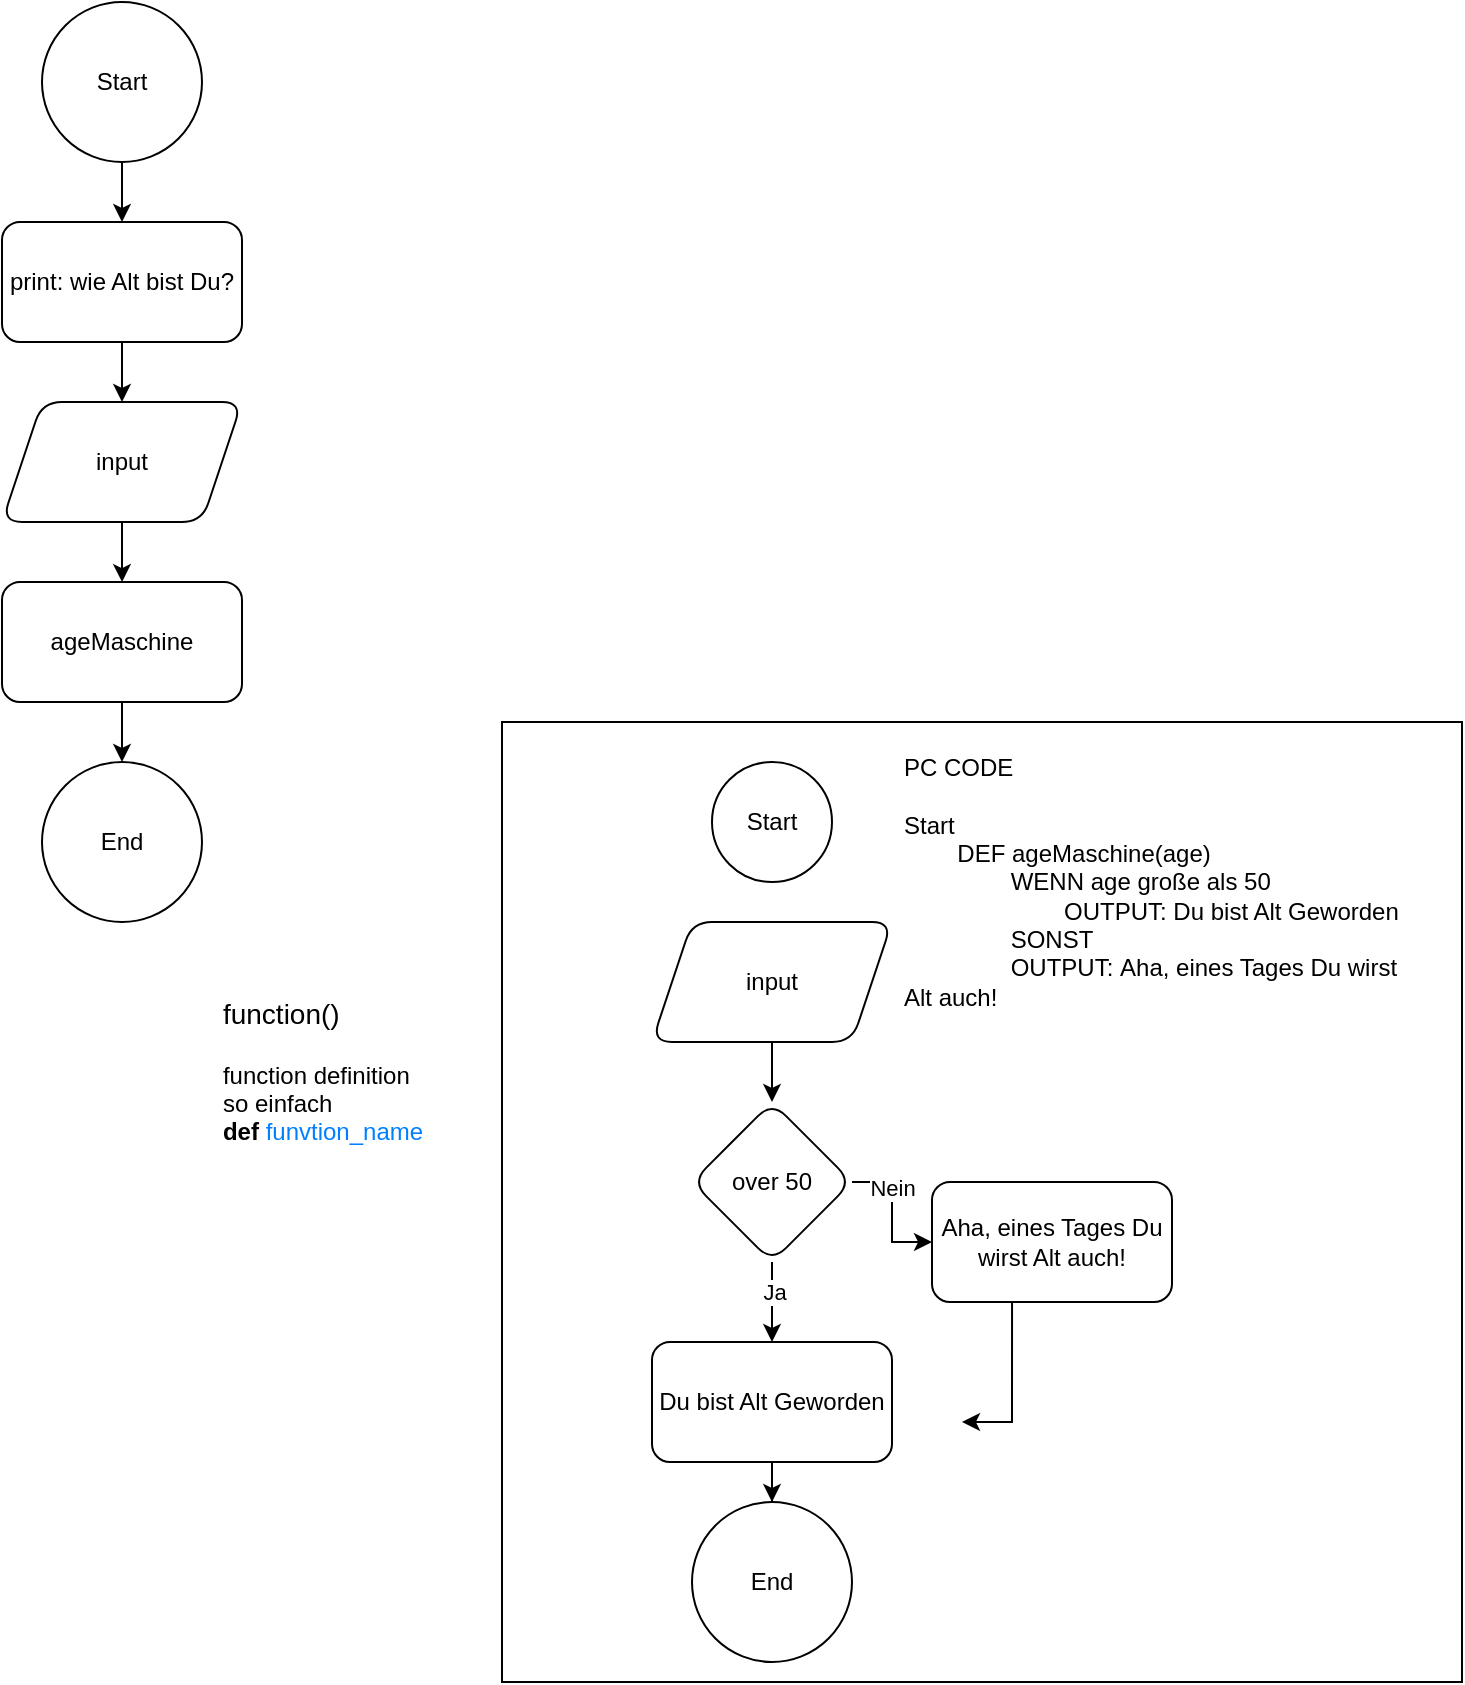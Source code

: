<mxfile version="28.1.2">
  <diagram name="Seite-1" id="acZaWoT5sOqih1AunUp0">
    <mxGraphModel dx="1188" dy="701" grid="1" gridSize="10" guides="1" tooltips="1" connect="1" arrows="1" fold="1" page="1" pageScale="1" pageWidth="827" pageHeight="1169" math="0" shadow="0">
      <root>
        <mxCell id="0" />
        <mxCell id="1" parent="0" />
        <mxCell id="aT7LFhn5gQMt9fggR3Dg-3" value="" style="edgeStyle=orthogonalEdgeStyle;rounded=0;orthogonalLoop=1;jettySize=auto;html=1;" edge="1" parent="1" source="aT7LFhn5gQMt9fggR3Dg-1" target="aT7LFhn5gQMt9fggR3Dg-2">
          <mxGeometry relative="1" as="geometry" />
        </mxCell>
        <mxCell id="aT7LFhn5gQMt9fggR3Dg-1" value="Start" style="ellipse;whiteSpace=wrap;html=1;aspect=fixed;" vertex="1" parent="1">
          <mxGeometry x="100" y="30" width="80" height="80" as="geometry" />
        </mxCell>
        <mxCell id="aT7LFhn5gQMt9fggR3Dg-5" value="" style="edgeStyle=orthogonalEdgeStyle;rounded=0;orthogonalLoop=1;jettySize=auto;html=1;" edge="1" parent="1" source="aT7LFhn5gQMt9fggR3Dg-2" target="aT7LFhn5gQMt9fggR3Dg-4">
          <mxGeometry relative="1" as="geometry" />
        </mxCell>
        <mxCell id="aT7LFhn5gQMt9fggR3Dg-2" value="print: wie Alt bist Du?" style="rounded=1;whiteSpace=wrap;html=1;" vertex="1" parent="1">
          <mxGeometry x="80" y="140" width="120" height="60" as="geometry" />
        </mxCell>
        <mxCell id="aT7LFhn5gQMt9fggR3Dg-7" value="" style="edgeStyle=orthogonalEdgeStyle;rounded=0;orthogonalLoop=1;jettySize=auto;html=1;" edge="1" parent="1" source="aT7LFhn5gQMt9fggR3Dg-4">
          <mxGeometry relative="1" as="geometry">
            <mxPoint x="140.034" y="320.034" as="targetPoint" />
          </mxGeometry>
        </mxCell>
        <mxCell id="aT7LFhn5gQMt9fggR3Dg-4" value="input" style="shape=parallelogram;perimeter=parallelogramPerimeter;whiteSpace=wrap;html=1;fixedSize=1;rounded=1;" vertex="1" parent="1">
          <mxGeometry x="80" y="230" width="120" height="60" as="geometry" />
        </mxCell>
        <mxCell id="aT7LFhn5gQMt9fggR3Dg-15" value="" style="edgeStyle=orthogonalEdgeStyle;rounded=0;orthogonalLoop=1;jettySize=auto;html=1;" edge="1" parent="1" source="aT7LFhn5gQMt9fggR3Dg-11" target="aT7LFhn5gQMt9fggR3Dg-14">
          <mxGeometry relative="1" as="geometry" />
        </mxCell>
        <mxCell id="aT7LFhn5gQMt9fggR3Dg-11" value="ageMaschine" style="rounded=1;whiteSpace=wrap;html=1;" vertex="1" parent="1">
          <mxGeometry x="80" y="320" width="120" height="60" as="geometry" />
        </mxCell>
        <mxCell id="aT7LFhn5gQMt9fggR3Dg-14" value="End" style="ellipse;whiteSpace=wrap;html=1;rounded=1;" vertex="1" parent="1">
          <mxGeometry x="100" y="410" width="80" height="80" as="geometry" />
        </mxCell>
        <mxCell id="aT7LFhn5gQMt9fggR3Dg-18" value="&lt;div style=&quot;text-align: left;&quot;&gt;&lt;span style=&quot;font-size: 14px; background-color: transparent; color: light-dark(rgb(0, 0, 0), rgb(255, 255, 255));&quot;&gt;function()&lt;/span&gt;&lt;/div&gt;&lt;div&gt;&lt;br&gt;&lt;/div&gt;&lt;div style=&quot;text-align: left;&quot;&gt;function definition&lt;/div&gt;&lt;div style=&quot;text-align: left;&quot;&gt;so einfach&lt;/div&gt;&lt;div style=&quot;text-align: left;&quot;&gt;&lt;b&gt;def&lt;/b&gt; &lt;font style=&quot;color: rgb(0, 127, 255);&quot;&gt;funvtion_name&lt;/font&gt;&lt;/div&gt;" style="text;html=1;align=center;verticalAlign=middle;resizable=0;points=[];autosize=1;strokeColor=none;fillColor=none;" vertex="1" parent="1">
          <mxGeometry x="180" y="520" width="120" height="90" as="geometry" />
        </mxCell>
        <mxCell id="aT7LFhn5gQMt9fggR3Dg-20" value="" style="whiteSpace=wrap;html=1;aspect=fixed;" vertex="1" parent="1">
          <mxGeometry x="330" y="390" width="480" height="480" as="geometry" />
        </mxCell>
        <mxCell id="aT7LFhn5gQMt9fggR3Dg-21" value="" style="edgeStyle=orthogonalEdgeStyle;rounded=0;orthogonalLoop=1;jettySize=auto;html=1;" edge="1" parent="1" source="aT7LFhn5gQMt9fggR3Dg-22" target="aT7LFhn5gQMt9fggR3Dg-27">
          <mxGeometry relative="1" as="geometry" />
        </mxCell>
        <mxCell id="aT7LFhn5gQMt9fggR3Dg-22" value="input" style="shape=parallelogram;perimeter=parallelogramPerimeter;whiteSpace=wrap;html=1;fixedSize=1;rounded=1;" vertex="1" parent="1">
          <mxGeometry x="405" y="490" width="120" height="60" as="geometry" />
        </mxCell>
        <mxCell id="aT7LFhn5gQMt9fggR3Dg-23" value="" style="edgeStyle=orthogonalEdgeStyle;rounded=0;orthogonalLoop=1;jettySize=auto;html=1;" edge="1" parent="1" source="aT7LFhn5gQMt9fggR3Dg-27" target="aT7LFhn5gQMt9fggR3Dg-28">
          <mxGeometry relative="1" as="geometry" />
        </mxCell>
        <mxCell id="aT7LFhn5gQMt9fggR3Dg-24" value="Nein" style="edgeLabel;html=1;align=center;verticalAlign=middle;resizable=0;points=[];" vertex="1" connectable="0" parent="aT7LFhn5gQMt9fggR3Dg-23">
          <mxGeometry x="-0.36" relative="1" as="geometry">
            <mxPoint as="offset" />
          </mxGeometry>
        </mxCell>
        <mxCell id="aT7LFhn5gQMt9fggR3Dg-25" value="" style="edgeStyle=orthogonalEdgeStyle;rounded=0;orthogonalLoop=1;jettySize=auto;html=1;" edge="1" parent="1" source="aT7LFhn5gQMt9fggR3Dg-27" target="aT7LFhn5gQMt9fggR3Dg-30">
          <mxGeometry relative="1" as="geometry" />
        </mxCell>
        <mxCell id="aT7LFhn5gQMt9fggR3Dg-26" value="Ja" style="edgeLabel;html=1;align=center;verticalAlign=middle;resizable=0;points=[];" vertex="1" connectable="0" parent="aT7LFhn5gQMt9fggR3Dg-25">
          <mxGeometry x="-0.28" y="1" relative="1" as="geometry">
            <mxPoint as="offset" />
          </mxGeometry>
        </mxCell>
        <mxCell id="aT7LFhn5gQMt9fggR3Dg-27" value="over 50" style="rhombus;whiteSpace=wrap;html=1;rounded=1;" vertex="1" parent="1">
          <mxGeometry x="425" y="580" width="80" height="80" as="geometry" />
        </mxCell>
        <mxCell id="aT7LFhn5gQMt9fggR3Dg-35" value="" style="edgeStyle=orthogonalEdgeStyle;rounded=0;orthogonalLoop=1;jettySize=auto;html=1;" edge="1" parent="1">
          <mxGeometry relative="1" as="geometry">
            <mxPoint x="585.034" y="660" as="sourcePoint" />
            <mxPoint x="560" y="740" as="targetPoint" />
            <Array as="points">
              <mxPoint x="585" y="740" />
            </Array>
          </mxGeometry>
        </mxCell>
        <mxCell id="aT7LFhn5gQMt9fggR3Dg-28" value="Aha, eines Tages Du wirst Alt auch!" style="rounded=1;whiteSpace=wrap;html=1;" vertex="1" parent="1">
          <mxGeometry x="545" y="620" width="120" height="60" as="geometry" />
        </mxCell>
        <mxCell id="aT7LFhn5gQMt9fggR3Dg-37" value="" style="edgeStyle=orthogonalEdgeStyle;rounded=0;orthogonalLoop=1;jettySize=auto;html=1;" edge="1" parent="1" source="aT7LFhn5gQMt9fggR3Dg-30" target="aT7LFhn5gQMt9fggR3Dg-36">
          <mxGeometry relative="1" as="geometry" />
        </mxCell>
        <mxCell id="aT7LFhn5gQMt9fggR3Dg-30" value="Du bist Alt Geworden" style="rounded=1;whiteSpace=wrap;html=1;" vertex="1" parent="1">
          <mxGeometry x="405" y="700" width="120" height="60" as="geometry" />
        </mxCell>
        <mxCell id="aT7LFhn5gQMt9fggR3Dg-36" value="End" style="ellipse;whiteSpace=wrap;html=1;rounded=1;" vertex="1" parent="1">
          <mxGeometry x="425" y="780" width="80" height="80" as="geometry" />
        </mxCell>
        <mxCell id="aT7LFhn5gQMt9fggR3Dg-39" value="Start" style="ellipse;whiteSpace=wrap;html=1;aspect=fixed;" vertex="1" parent="1">
          <mxGeometry x="435" y="410" width="60" height="60" as="geometry" />
        </mxCell>
        <mxCell id="aT7LFhn5gQMt9fggR3Dg-44" value="&lt;div style=&quot;text-align: left;&quot;&gt;&lt;span style=&quot;background-color: transparent; color: light-dark(rgb(0, 0, 0), rgb(255, 255, 255));&quot;&gt;PC CODE&lt;/span&gt;&lt;/div&gt;&lt;div style=&quot;text-align: left;&quot;&gt;&lt;span style=&quot;background-color: transparent; color: light-dark(rgb(0, 0, 0), rgb(255, 255, 255));&quot;&gt;&lt;br&gt;&lt;/span&gt;&lt;/div&gt;&lt;div style=&quot;text-align: left;&quot;&gt;&lt;span style=&quot;background-color: transparent; color: light-dark(rgb(0, 0, 0), rgb(255, 255, 255));&quot;&gt;Start&lt;/span&gt;&lt;/div&gt;&lt;div style=&quot;text-align: left;&quot;&gt;&lt;span style=&quot;white-space: pre;&quot;&gt;&#x9;&lt;/span&gt;DEF ageMaschine(age)&lt;/div&gt;&lt;div style=&quot;text-align: left;&quot;&gt;&amp;nbsp;&lt;span style=&quot;white-space: pre;&quot;&gt;&#x9;&lt;/span&gt;&lt;span style=&quot;white-space: pre;&quot;&gt;&#x9;&lt;/span&gt;WENN age große als 50&lt;br&gt;&lt;/div&gt;&lt;div style=&quot;text-align: left;&quot;&gt;&lt;span style=&quot;white-space: pre;&quot;&gt;&#x9;&lt;/span&gt;&lt;span style=&quot;white-space: pre;&quot;&gt;&#x9;&lt;/span&gt;&lt;span style=&quot;white-space: pre;&quot;&gt;&#x9;&lt;/span&gt;OUTPUT: Du bist Alt Geworden&lt;br&gt;&lt;/div&gt;&lt;div style=&quot;text-align: left;&quot;&gt;&lt;span style=&quot;white-space: pre;&quot;&gt;&#x9;&lt;/span&gt;&lt;span style=&quot;white-space: pre;&quot;&gt;&#x9;&lt;/span&gt;SONST&lt;br&gt;&lt;/div&gt;&lt;div style=&quot;text-align: left;&quot;&gt;&lt;span style=&quot;white-space: pre;&quot;&gt;&#x9;&lt;/span&gt;&lt;span style=&quot;white-space: pre;&quot;&gt;&#x9;&lt;/span&gt;OUTPUT:&amp;nbsp;&lt;span style=&quot;background-color: transparent; color: light-dark(rgb(0, 0, 0), rgb(255, 255, 255)); text-align: center;&quot;&gt;Aha, eines Tages Du wirst Alt auch!&lt;/span&gt;&lt;br&gt;&lt;/div&gt;" style="text;html=1;align=center;verticalAlign=middle;whiteSpace=wrap;rounded=0;" vertex="1" parent="1">
          <mxGeometry x="530" y="410" width="260" height="120" as="geometry" />
        </mxCell>
      </root>
    </mxGraphModel>
  </diagram>
</mxfile>
